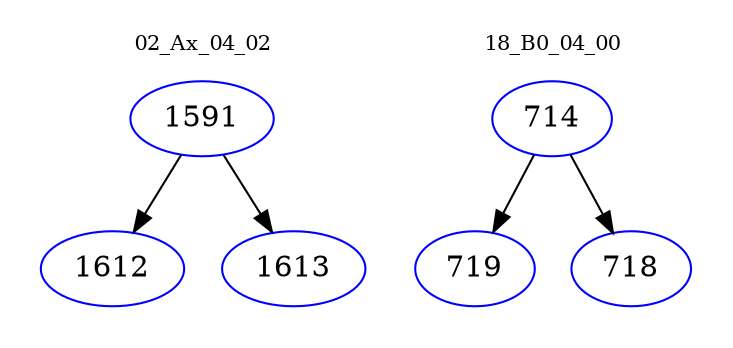 digraph{
subgraph cluster_0 {
color = white
label = "02_Ax_04_02";
fontsize=10;
T0_1591 [label="1591", color="blue"]
T0_1591 -> T0_1612 [color="black"]
T0_1612 [label="1612", color="blue"]
T0_1591 -> T0_1613 [color="black"]
T0_1613 [label="1613", color="blue"]
}
subgraph cluster_1 {
color = white
label = "18_B0_04_00";
fontsize=10;
T1_714 [label="714", color="blue"]
T1_714 -> T1_719 [color="black"]
T1_719 [label="719", color="blue"]
T1_714 -> T1_718 [color="black"]
T1_718 [label="718", color="blue"]
}
}
